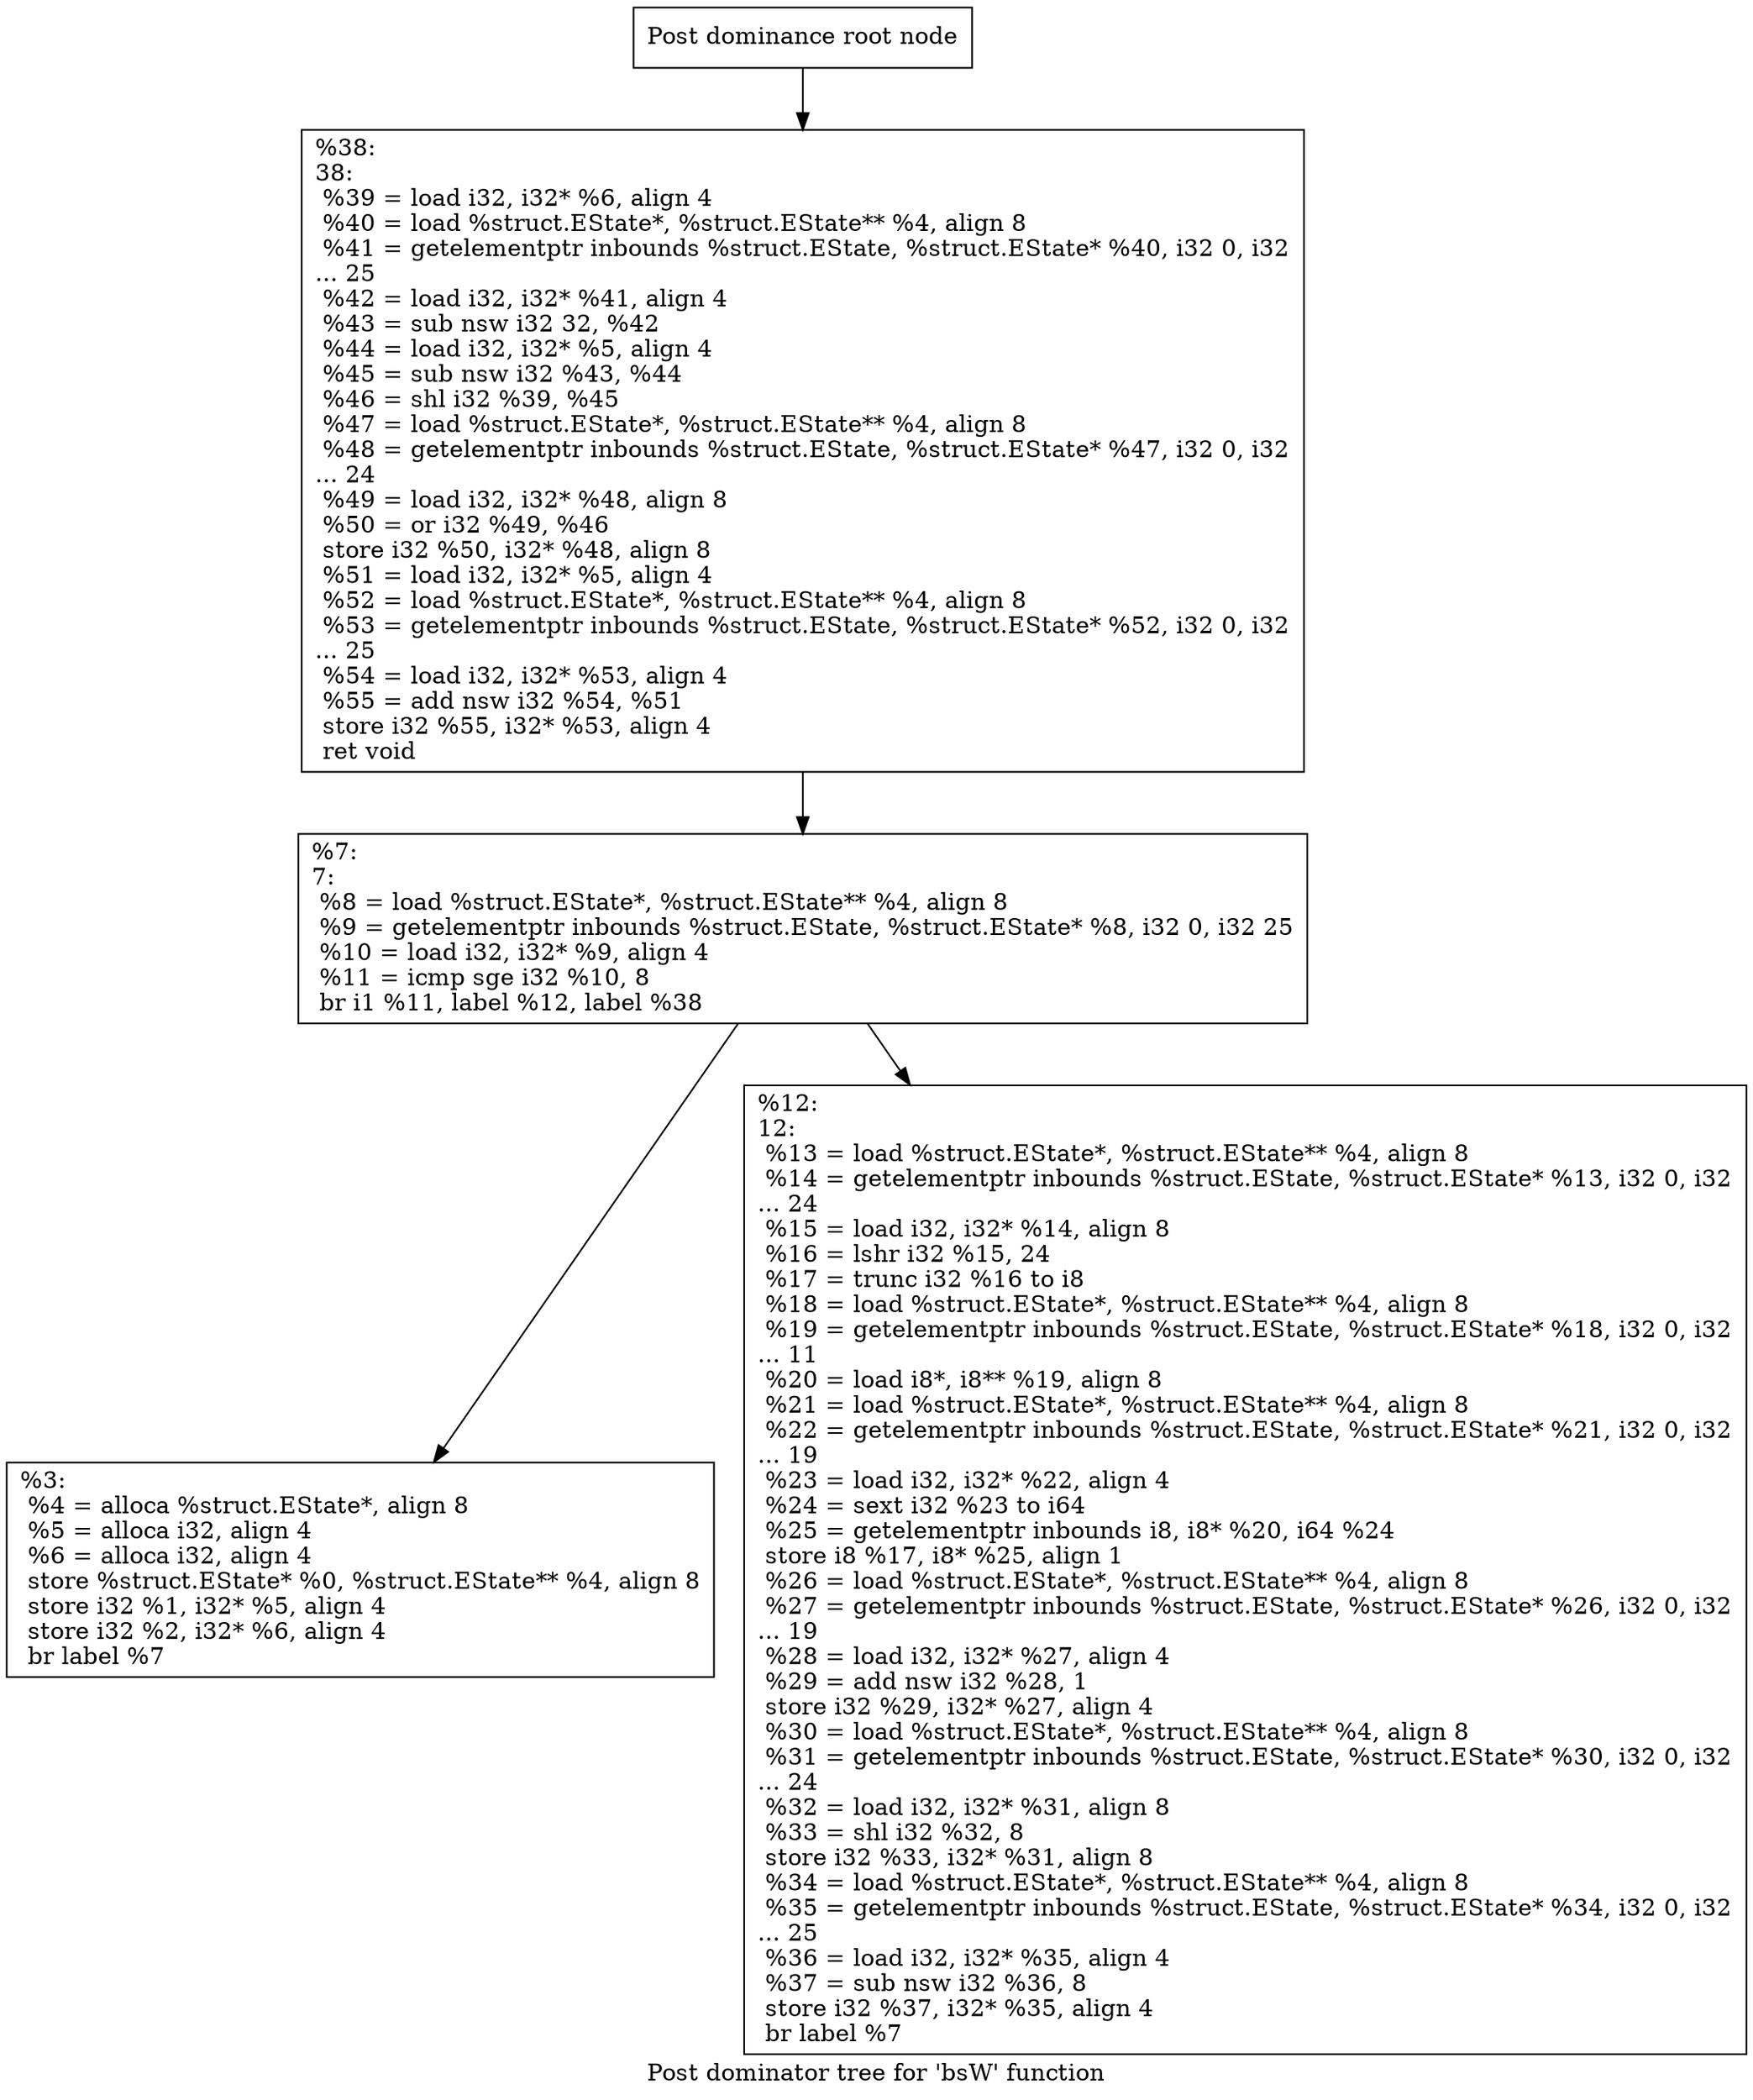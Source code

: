 digraph "Post dominator tree for 'bsW' function" {
	label="Post dominator tree for 'bsW' function";

	Node0x161bc70 [shape=record,label="{Post dominance root node}"];
	Node0x161bc70 -> Node0x15fe0a0;
	Node0x15fe0a0 [shape=record,label="{%38:\l38:                                               \l  %39 = load i32, i32* %6, align 4\l  %40 = load %struct.EState*, %struct.EState** %4, align 8\l  %41 = getelementptr inbounds %struct.EState, %struct.EState* %40, i32 0, i32\l... 25\l  %42 = load i32, i32* %41, align 4\l  %43 = sub nsw i32 32, %42\l  %44 = load i32, i32* %5, align 4\l  %45 = sub nsw i32 %43, %44\l  %46 = shl i32 %39, %45\l  %47 = load %struct.EState*, %struct.EState** %4, align 8\l  %48 = getelementptr inbounds %struct.EState, %struct.EState* %47, i32 0, i32\l... 24\l  %49 = load i32, i32* %48, align 8\l  %50 = or i32 %49, %46\l  store i32 %50, i32* %48, align 8\l  %51 = load i32, i32* %5, align 4\l  %52 = load %struct.EState*, %struct.EState** %4, align 8\l  %53 = getelementptr inbounds %struct.EState, %struct.EState* %52, i32 0, i32\l... 25\l  %54 = load i32, i32* %53, align 4\l  %55 = add nsw i32 %54, %51\l  store i32 %55, i32* %53, align 4\l  ret void\l}"];
	Node0x15fe0a0 -> Node0x161d800;
	Node0x161d800 [shape=record,label="{%7:\l7:                                                \l  %8 = load %struct.EState*, %struct.EState** %4, align 8\l  %9 = getelementptr inbounds %struct.EState, %struct.EState* %8, i32 0, i32 25\l  %10 = load i32, i32* %9, align 4\l  %11 = icmp sge i32 %10, 8\l  br i1 %11, label %12, label %38\l}"];
	Node0x161d800 -> Node0x161c270;
	Node0x161d800 -> Node0x161c0f0;
	Node0x161c270 [shape=record,label="{%3:\l  %4 = alloca %struct.EState*, align 8\l  %5 = alloca i32, align 4\l  %6 = alloca i32, align 4\l  store %struct.EState* %0, %struct.EState** %4, align 8\l  store i32 %1, i32* %5, align 4\l  store i32 %2, i32* %6, align 4\l  br label %7\l}"];
	Node0x161c0f0 [shape=record,label="{%12:\l12:                                               \l  %13 = load %struct.EState*, %struct.EState** %4, align 8\l  %14 = getelementptr inbounds %struct.EState, %struct.EState* %13, i32 0, i32\l... 24\l  %15 = load i32, i32* %14, align 8\l  %16 = lshr i32 %15, 24\l  %17 = trunc i32 %16 to i8\l  %18 = load %struct.EState*, %struct.EState** %4, align 8\l  %19 = getelementptr inbounds %struct.EState, %struct.EState* %18, i32 0, i32\l... 11\l  %20 = load i8*, i8** %19, align 8\l  %21 = load %struct.EState*, %struct.EState** %4, align 8\l  %22 = getelementptr inbounds %struct.EState, %struct.EState* %21, i32 0, i32\l... 19\l  %23 = load i32, i32* %22, align 4\l  %24 = sext i32 %23 to i64\l  %25 = getelementptr inbounds i8, i8* %20, i64 %24\l  store i8 %17, i8* %25, align 1\l  %26 = load %struct.EState*, %struct.EState** %4, align 8\l  %27 = getelementptr inbounds %struct.EState, %struct.EState* %26, i32 0, i32\l... 19\l  %28 = load i32, i32* %27, align 4\l  %29 = add nsw i32 %28, 1\l  store i32 %29, i32* %27, align 4\l  %30 = load %struct.EState*, %struct.EState** %4, align 8\l  %31 = getelementptr inbounds %struct.EState, %struct.EState* %30, i32 0, i32\l... 24\l  %32 = load i32, i32* %31, align 8\l  %33 = shl i32 %32, 8\l  store i32 %33, i32* %31, align 8\l  %34 = load %struct.EState*, %struct.EState** %4, align 8\l  %35 = getelementptr inbounds %struct.EState, %struct.EState* %34, i32 0, i32\l... 25\l  %36 = load i32, i32* %35, align 4\l  %37 = sub nsw i32 %36, 8\l  store i32 %37, i32* %35, align 4\l  br label %7\l}"];
}
